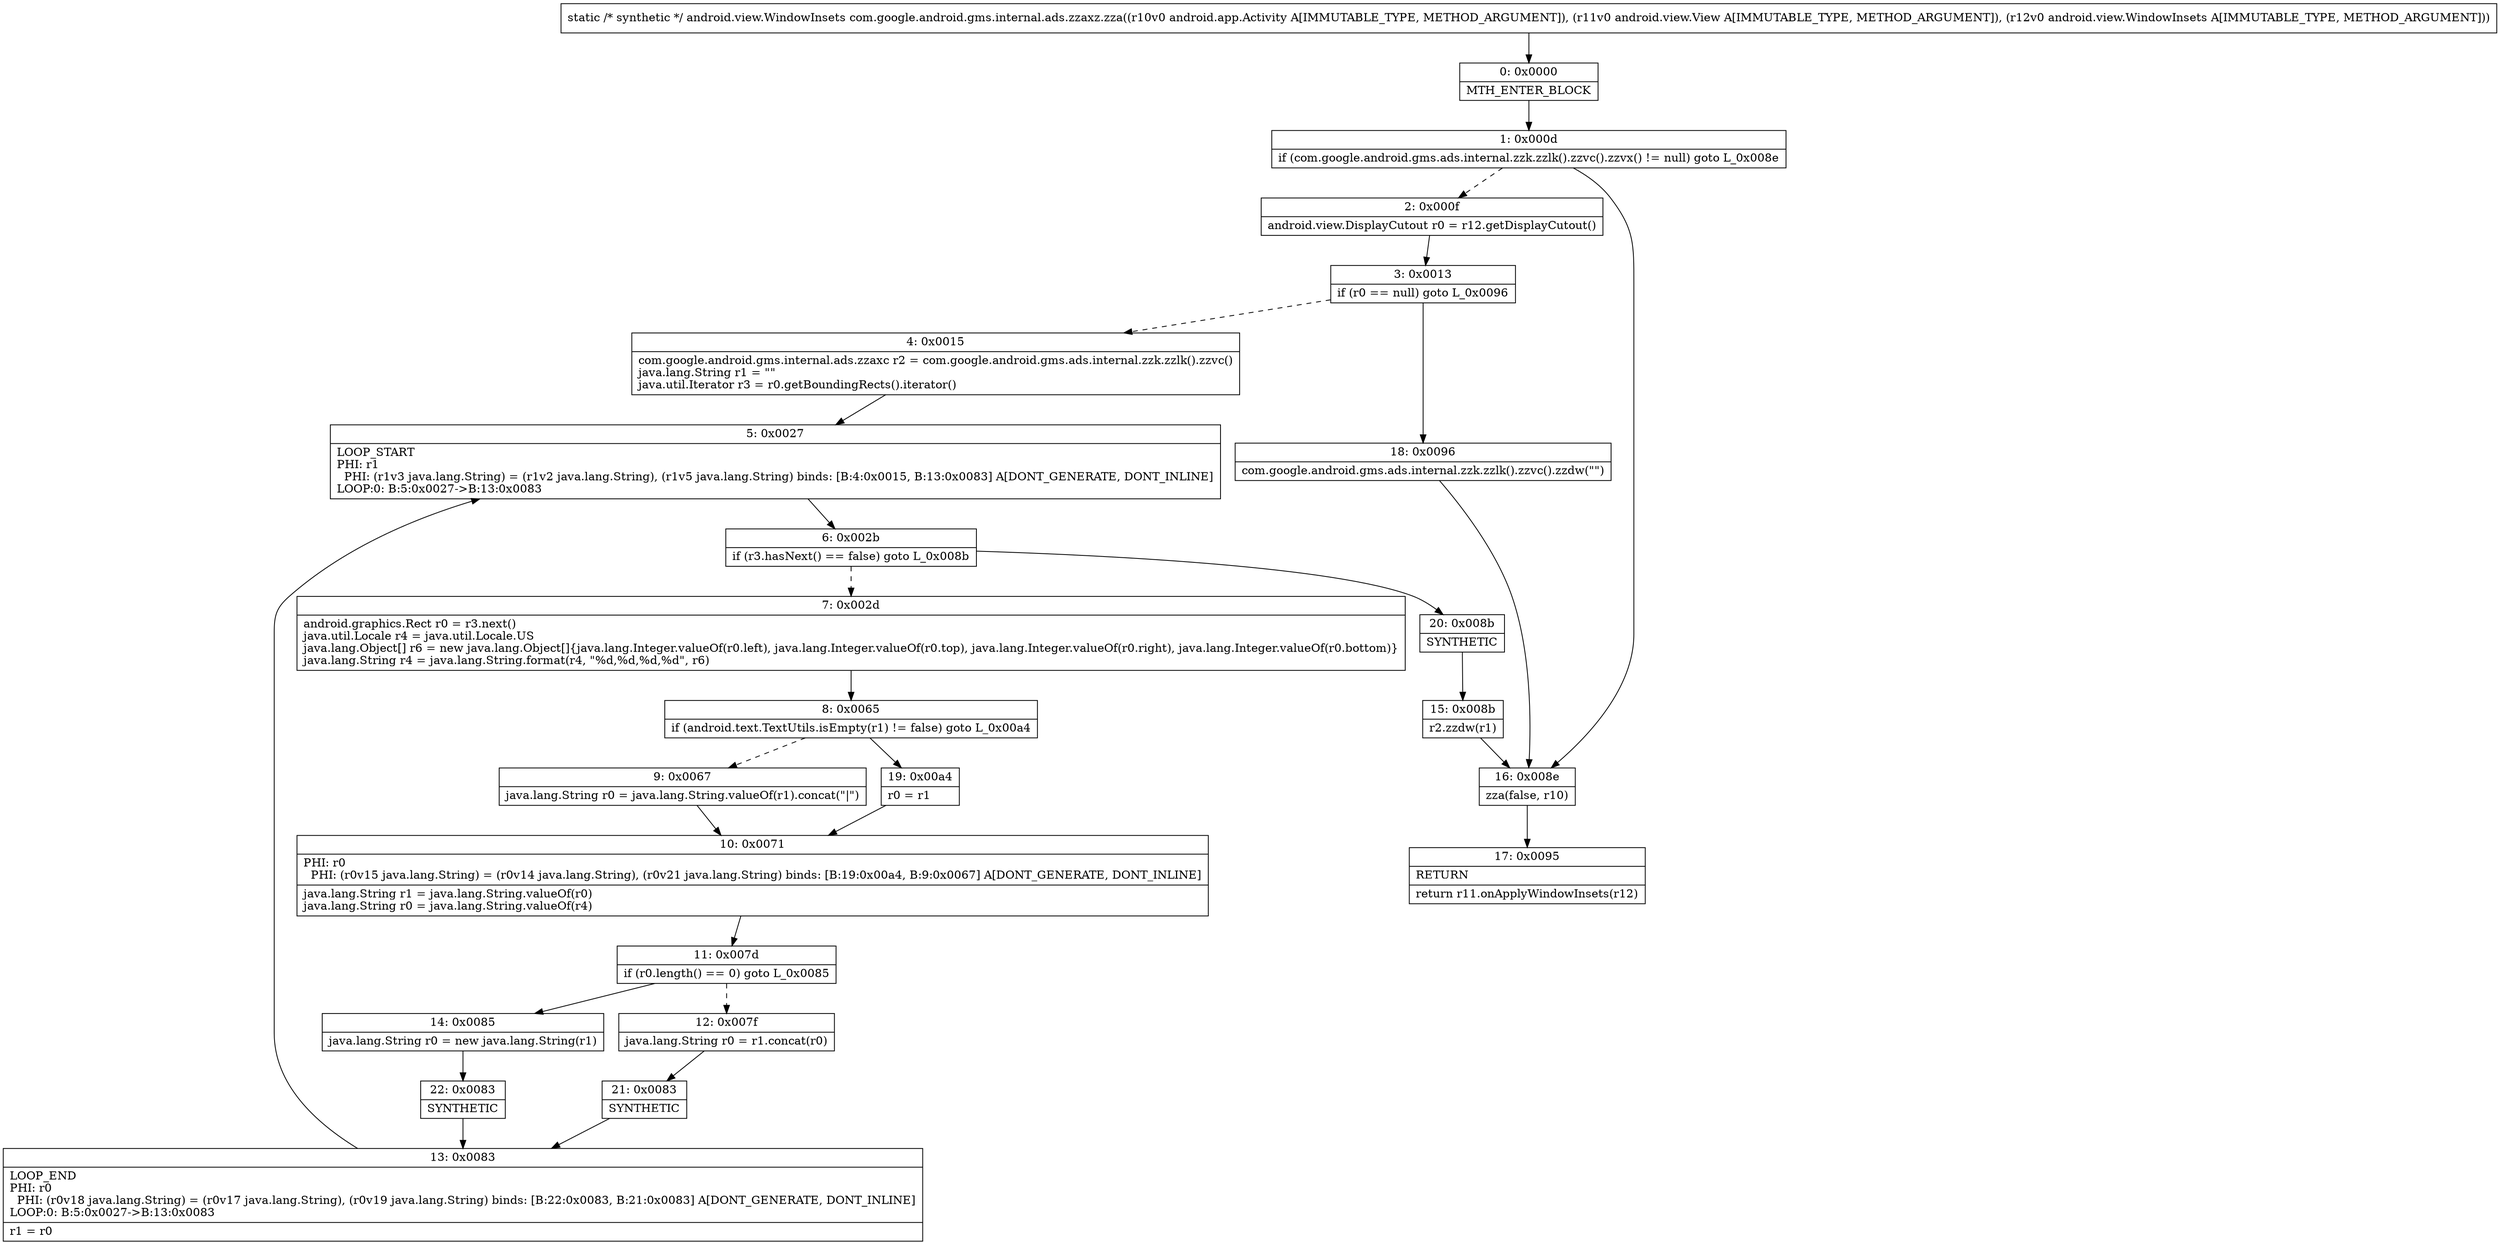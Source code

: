 digraph "CFG forcom.google.android.gms.internal.ads.zzaxz.zza(Landroid\/app\/Activity;Landroid\/view\/View;Landroid\/view\/WindowInsets;)Landroid\/view\/WindowInsets;" {
Node_0 [shape=record,label="{0\:\ 0x0000|MTH_ENTER_BLOCK\l}"];
Node_1 [shape=record,label="{1\:\ 0x000d|if (com.google.android.gms.ads.internal.zzk.zzlk().zzvc().zzvx() != null) goto L_0x008e\l}"];
Node_2 [shape=record,label="{2\:\ 0x000f|android.view.DisplayCutout r0 = r12.getDisplayCutout()\l}"];
Node_3 [shape=record,label="{3\:\ 0x0013|if (r0 == null) goto L_0x0096\l}"];
Node_4 [shape=record,label="{4\:\ 0x0015|com.google.android.gms.internal.ads.zzaxc r2 = com.google.android.gms.ads.internal.zzk.zzlk().zzvc()\ljava.lang.String r1 = \"\"\ljava.util.Iterator r3 = r0.getBoundingRects().iterator()\l}"];
Node_5 [shape=record,label="{5\:\ 0x0027|LOOP_START\lPHI: r1 \l  PHI: (r1v3 java.lang.String) = (r1v2 java.lang.String), (r1v5 java.lang.String) binds: [B:4:0x0015, B:13:0x0083] A[DONT_GENERATE, DONT_INLINE]\lLOOP:0: B:5:0x0027\-\>B:13:0x0083\l}"];
Node_6 [shape=record,label="{6\:\ 0x002b|if (r3.hasNext() == false) goto L_0x008b\l}"];
Node_7 [shape=record,label="{7\:\ 0x002d|android.graphics.Rect r0 = r3.next()\ljava.util.Locale r4 = java.util.Locale.US\ljava.lang.Object[] r6 = new java.lang.Object[]\{java.lang.Integer.valueOf(r0.left), java.lang.Integer.valueOf(r0.top), java.lang.Integer.valueOf(r0.right), java.lang.Integer.valueOf(r0.bottom)\}\ljava.lang.String r4 = java.lang.String.format(r4, \"%d,%d,%d,%d\", r6)\l}"];
Node_8 [shape=record,label="{8\:\ 0x0065|if (android.text.TextUtils.isEmpty(r1) != false) goto L_0x00a4\l}"];
Node_9 [shape=record,label="{9\:\ 0x0067|java.lang.String r0 = java.lang.String.valueOf(r1).concat(\"\|\")\l}"];
Node_10 [shape=record,label="{10\:\ 0x0071|PHI: r0 \l  PHI: (r0v15 java.lang.String) = (r0v14 java.lang.String), (r0v21 java.lang.String) binds: [B:19:0x00a4, B:9:0x0067] A[DONT_GENERATE, DONT_INLINE]\l|java.lang.String r1 = java.lang.String.valueOf(r0)\ljava.lang.String r0 = java.lang.String.valueOf(r4)\l}"];
Node_11 [shape=record,label="{11\:\ 0x007d|if (r0.length() == 0) goto L_0x0085\l}"];
Node_12 [shape=record,label="{12\:\ 0x007f|java.lang.String r0 = r1.concat(r0)\l}"];
Node_13 [shape=record,label="{13\:\ 0x0083|LOOP_END\lPHI: r0 \l  PHI: (r0v18 java.lang.String) = (r0v17 java.lang.String), (r0v19 java.lang.String) binds: [B:22:0x0083, B:21:0x0083] A[DONT_GENERATE, DONT_INLINE]\lLOOP:0: B:5:0x0027\-\>B:13:0x0083\l|r1 = r0\l}"];
Node_14 [shape=record,label="{14\:\ 0x0085|java.lang.String r0 = new java.lang.String(r1)\l}"];
Node_15 [shape=record,label="{15\:\ 0x008b|r2.zzdw(r1)\l}"];
Node_16 [shape=record,label="{16\:\ 0x008e|zza(false, r10)\l}"];
Node_17 [shape=record,label="{17\:\ 0x0095|RETURN\l|return r11.onApplyWindowInsets(r12)\l}"];
Node_18 [shape=record,label="{18\:\ 0x0096|com.google.android.gms.ads.internal.zzk.zzlk().zzvc().zzdw(\"\")\l}"];
Node_19 [shape=record,label="{19\:\ 0x00a4|r0 = r1\l}"];
Node_20 [shape=record,label="{20\:\ 0x008b|SYNTHETIC\l}"];
Node_21 [shape=record,label="{21\:\ 0x0083|SYNTHETIC\l}"];
Node_22 [shape=record,label="{22\:\ 0x0083|SYNTHETIC\l}"];
MethodNode[shape=record,label="{static \/* synthetic *\/ android.view.WindowInsets com.google.android.gms.internal.ads.zzaxz.zza((r10v0 android.app.Activity A[IMMUTABLE_TYPE, METHOD_ARGUMENT]), (r11v0 android.view.View A[IMMUTABLE_TYPE, METHOD_ARGUMENT]), (r12v0 android.view.WindowInsets A[IMMUTABLE_TYPE, METHOD_ARGUMENT])) }"];
MethodNode -> Node_0;
Node_0 -> Node_1;
Node_1 -> Node_2[style=dashed];
Node_1 -> Node_16;
Node_2 -> Node_3;
Node_3 -> Node_4[style=dashed];
Node_3 -> Node_18;
Node_4 -> Node_5;
Node_5 -> Node_6;
Node_6 -> Node_7[style=dashed];
Node_6 -> Node_20;
Node_7 -> Node_8;
Node_8 -> Node_9[style=dashed];
Node_8 -> Node_19;
Node_9 -> Node_10;
Node_10 -> Node_11;
Node_11 -> Node_12[style=dashed];
Node_11 -> Node_14;
Node_12 -> Node_21;
Node_13 -> Node_5;
Node_14 -> Node_22;
Node_15 -> Node_16;
Node_16 -> Node_17;
Node_18 -> Node_16;
Node_19 -> Node_10;
Node_20 -> Node_15;
Node_21 -> Node_13;
Node_22 -> Node_13;
}


